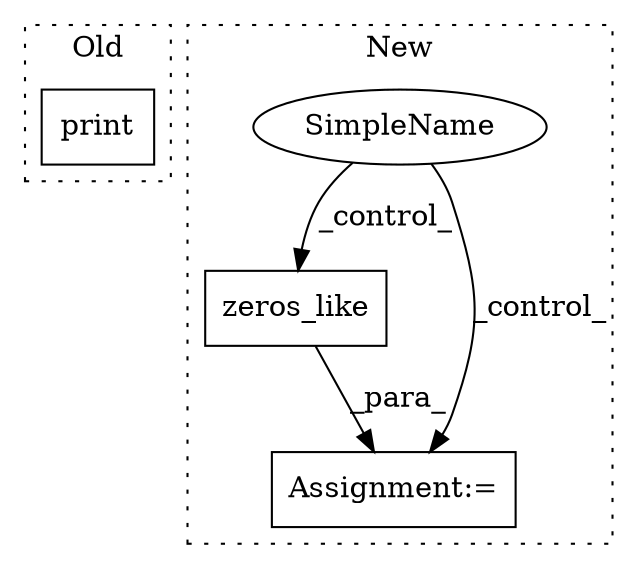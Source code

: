 digraph G {
subgraph cluster0 {
1 [label="print" a="32" s="7315,7335" l="6,1" shape="box"];
label = "Old";
style="dotted";
}
subgraph cluster1 {
2 [label="zeros_like" a="32" s="7533,7545" l="11,1" shape="box"];
3 [label="Assignment:=" a="7" s="7940" l="47" shape="box"];
4 [label="SimpleName" a="42" s="" l="" shape="ellipse"];
label = "New";
style="dotted";
}
2 -> 3 [label="_para_"];
4 -> 2 [label="_control_"];
4 -> 3 [label="_control_"];
}